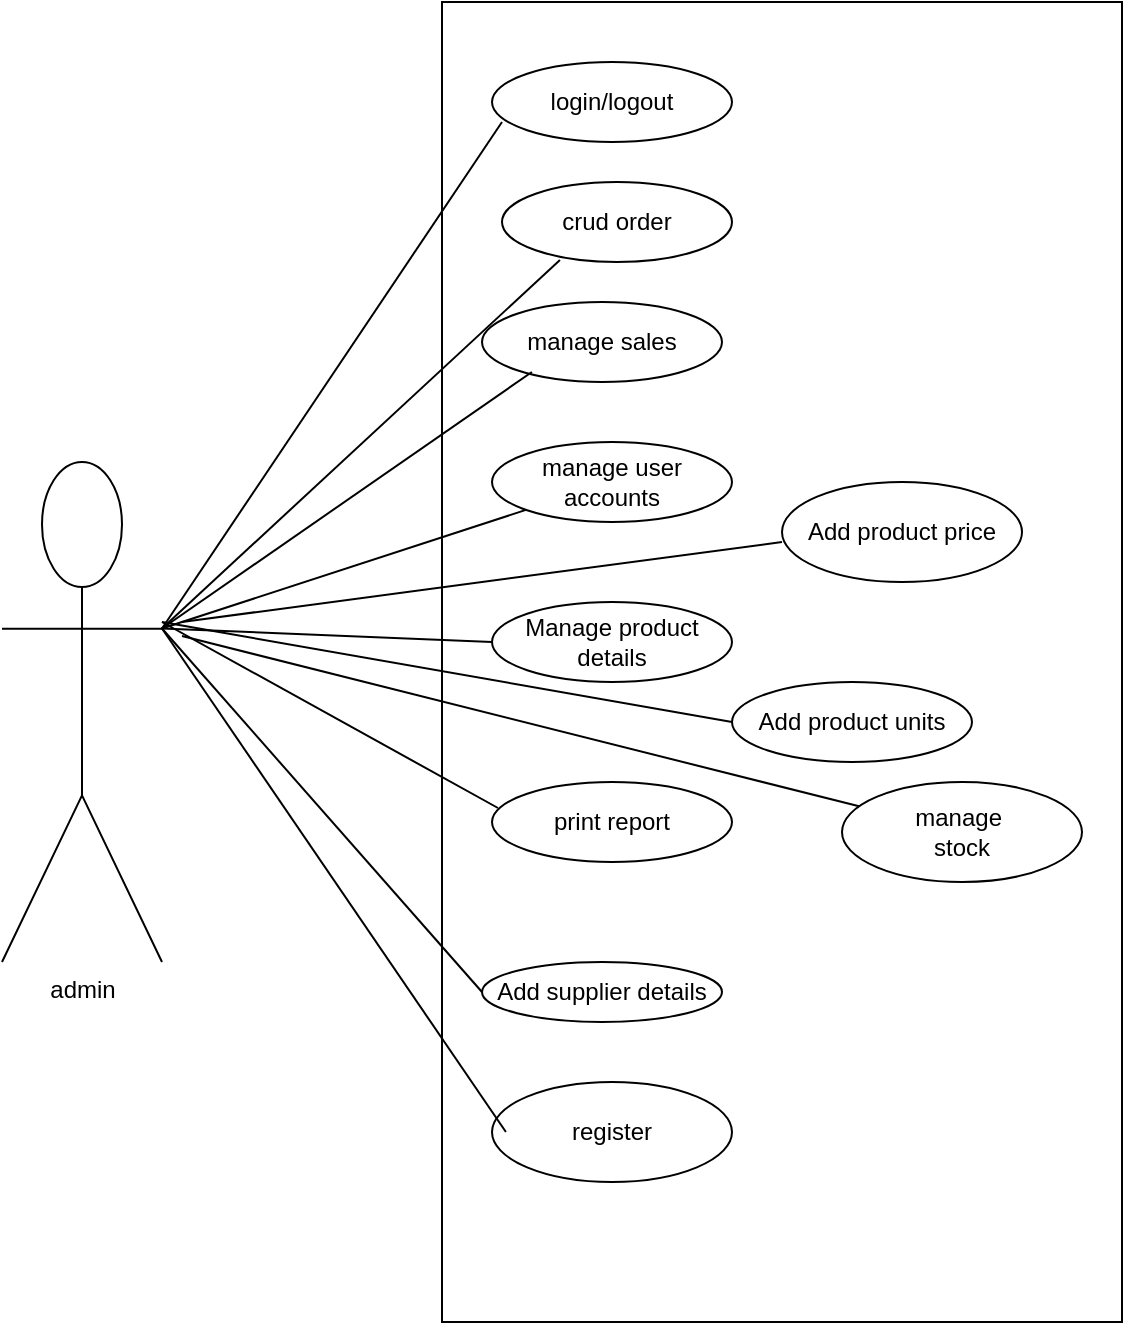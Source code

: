 <mxfile version="24.7.17">
  <diagram id="e2Rw1AW0h8iTklzgxwq3" name="Page-1">
    <mxGraphModel dx="1434" dy="892" grid="1" gridSize="10" guides="1" tooltips="1" connect="1" arrows="1" fold="1" page="1" pageScale="1" pageWidth="850" pageHeight="1100" math="0" shadow="0">
      <root>
        <mxCell id="0" />
        <mxCell id="1" parent="0" />
        <mxCell id="ab4ljPZV0jzLuq_UtkrS-1" value="admin" style="shape=umlActor;verticalLabelPosition=bottom;verticalAlign=top;html=1;" parent="1" vertex="1">
          <mxGeometry x="60" y="390" width="80" height="250" as="geometry" />
        </mxCell>
        <mxCell id="ab4ljPZV0jzLuq_UtkrS-3" value="" style="rounded=0;whiteSpace=wrap;html=1;" parent="1" vertex="1">
          <mxGeometry x="280" y="160" width="340" height="660" as="geometry" />
        </mxCell>
        <mxCell id="ab4ljPZV0jzLuq_UtkrS-4" value="login/logout" style="ellipse;whiteSpace=wrap;html=1;" parent="1" vertex="1">
          <mxGeometry x="305" y="190" width="120" height="40" as="geometry" />
        </mxCell>
        <mxCell id="ab4ljPZV0jzLuq_UtkrS-5" value="register" style="ellipse;whiteSpace=wrap;html=1;" parent="1" vertex="1">
          <mxGeometry x="305" y="700" width="120" height="50" as="geometry" />
        </mxCell>
        <mxCell id="ab4ljPZV0jzLuq_UtkrS-6" value="Manage product details" style="ellipse;whiteSpace=wrap;html=1;" parent="1" vertex="1">
          <mxGeometry x="305" y="460" width="120" height="40" as="geometry" />
        </mxCell>
        <mxCell id="ab4ljPZV0jzLuq_UtkrS-7" value="manage user accounts" style="ellipse;whiteSpace=wrap;html=1;" parent="1" vertex="1">
          <mxGeometry x="305" y="380" width="120" height="40" as="geometry" />
        </mxCell>
        <mxCell id="ab4ljPZV0jzLuq_UtkrS-8" value="print report" style="ellipse;whiteSpace=wrap;html=1;" parent="1" vertex="1">
          <mxGeometry x="305" y="550" width="120" height="40" as="geometry" />
        </mxCell>
        <mxCell id="ab4ljPZV0jzLuq_UtkrS-9" value="manage sales" style="ellipse;whiteSpace=wrap;html=1;" parent="1" vertex="1">
          <mxGeometry x="300" y="310" width="120" height="40" as="geometry" />
        </mxCell>
        <mxCell id="ab4ljPZV0jzLuq_UtkrS-11" value="crud order" style="ellipse;whiteSpace=wrap;html=1;" parent="1" vertex="1">
          <mxGeometry x="310" y="250" width="115" height="40" as="geometry" />
        </mxCell>
        <mxCell id="ab4ljPZV0jzLuq_UtkrS-12" value="" style="endArrow=none;html=1;rounded=0;exitX=1;exitY=0.333;exitDx=0;exitDy=0;exitPerimeter=0;" parent="1" source="ab4ljPZV0jzLuq_UtkrS-1" edge="1">
          <mxGeometry width="50" height="50" relative="1" as="geometry">
            <mxPoint x="140" y="480" as="sourcePoint" />
            <mxPoint x="310" y="220" as="targetPoint" />
          </mxGeometry>
        </mxCell>
        <mxCell id="ab4ljPZV0jzLuq_UtkrS-13" value="" style="endArrow=none;html=1;rounded=0;entryX=0.252;entryY=0.975;entryDx=0;entryDy=0;entryPerimeter=0;exitX=1;exitY=0.333;exitDx=0;exitDy=0;exitPerimeter=0;" parent="1" source="ab4ljPZV0jzLuq_UtkrS-1" target="ab4ljPZV0jzLuq_UtkrS-11" edge="1">
          <mxGeometry width="50" height="50" relative="1" as="geometry">
            <mxPoint x="150" y="483" as="sourcePoint" />
            <mxPoint x="330" y="228" as="targetPoint" />
          </mxGeometry>
        </mxCell>
        <mxCell id="ab4ljPZV0jzLuq_UtkrS-14" value="" style="endArrow=none;html=1;rounded=0;entryX=0.208;entryY=0.875;entryDx=0;entryDy=0;entryPerimeter=0;exitX=1;exitY=0.333;exitDx=0;exitDy=0;exitPerimeter=0;" parent="1" source="ab4ljPZV0jzLuq_UtkrS-1" target="ab4ljPZV0jzLuq_UtkrS-9" edge="1">
          <mxGeometry width="50" height="50" relative="1" as="geometry">
            <mxPoint x="160" y="493" as="sourcePoint" />
            <mxPoint x="340" y="238" as="targetPoint" />
          </mxGeometry>
        </mxCell>
        <mxCell id="ab4ljPZV0jzLuq_UtkrS-15" value="" style="endArrow=none;html=1;rounded=0;exitX=1;exitY=0.333;exitDx=0;exitDy=0;exitPerimeter=0;" parent="1" source="ab4ljPZV0jzLuq_UtkrS-1" target="ab4ljPZV0jzLuq_UtkrS-7" edge="1">
          <mxGeometry width="50" height="50" relative="1" as="geometry">
            <mxPoint x="150" y="483" as="sourcePoint" />
            <mxPoint x="335" y="355" as="targetPoint" />
          </mxGeometry>
        </mxCell>
        <mxCell id="ab4ljPZV0jzLuq_UtkrS-16" value="" style="endArrow=none;html=1;rounded=0;exitX=1;exitY=0.333;exitDx=0;exitDy=0;exitPerimeter=0;entryX=0;entryY=0.5;entryDx=0;entryDy=0;" parent="1" source="ab4ljPZV0jzLuq_UtkrS-1" target="ab4ljPZV0jzLuq_UtkrS-6" edge="1">
          <mxGeometry width="50" height="50" relative="1" as="geometry">
            <mxPoint x="150" y="483" as="sourcePoint" />
            <mxPoint x="332" y="424" as="targetPoint" />
          </mxGeometry>
        </mxCell>
        <mxCell id="ab4ljPZV0jzLuq_UtkrS-17" value="" style="endArrow=none;html=1;rounded=0;entryX=0.025;entryY=0.325;entryDx=0;entryDy=0;entryPerimeter=0;" parent="1" target="ab4ljPZV0jzLuq_UtkrS-8" edge="1">
          <mxGeometry width="50" height="50" relative="1" as="geometry">
            <mxPoint x="140" y="470" as="sourcePoint" />
            <mxPoint x="315" y="490" as="targetPoint" />
          </mxGeometry>
        </mxCell>
        <mxCell id="ab4ljPZV0jzLuq_UtkrS-19" value="" style="endArrow=none;html=1;rounded=0;entryX=0.058;entryY=0.5;entryDx=0;entryDy=0;exitX=1;exitY=0.333;exitDx=0;exitDy=0;exitPerimeter=0;entryPerimeter=0;" parent="1" source="ab4ljPZV0jzLuq_UtkrS-1" target="ab4ljPZV0jzLuq_UtkrS-5" edge="1">
          <mxGeometry width="50" height="50" relative="1" as="geometry">
            <mxPoint x="150" y="483" as="sourcePoint" />
            <mxPoint x="310" y="665" as="targetPoint" />
          </mxGeometry>
        </mxCell>
        <mxCell id="ab4ljPZV0jzLuq_UtkrS-22" value="" style="group" parent="1" vertex="1" connectable="0">
          <mxGeometry x="300" y="640" width="120" height="30" as="geometry" />
        </mxCell>
        <mxCell id="ab4ljPZV0jzLuq_UtkrS-10" value="Add supplier details" style="ellipse;whiteSpace=wrap;html=1;" parent="ab4ljPZV0jzLuq_UtkrS-22" vertex="1">
          <mxGeometry width="120" height="30" as="geometry" />
        </mxCell>
        <mxCell id="ab4ljPZV0jzLuq_UtkrS-18" value="" style="endArrow=none;html=1;rounded=0;entryX=0;entryY=0.5;entryDx=0;entryDy=0;exitX=1;exitY=0.333;exitDx=0;exitDy=0;exitPerimeter=0;" parent="ab4ljPZV0jzLuq_UtkrS-22" source="ab4ljPZV0jzLuq_UtkrS-1" target="ab4ljPZV0jzLuq_UtkrS-10" edge="1">
          <mxGeometry width="50" height="50" relative="1" as="geometry">
            <mxPoint x="-150" y="-160" as="sourcePoint" />
            <mxPoint x="18" y="-67" as="targetPoint" />
          </mxGeometry>
        </mxCell>
        <mxCell id="ab4ljPZV0jzLuq_UtkrS-25" value="Add product units" style="ellipse;whiteSpace=wrap;html=1;" parent="1" vertex="1">
          <mxGeometry x="425" y="500" width="120" height="40" as="geometry" />
        </mxCell>
        <mxCell id="ab4ljPZV0jzLuq_UtkrS-26" value="" style="endArrow=none;html=1;rounded=0;entryX=0;entryY=0.5;entryDx=0;entryDy=0;" parent="1" target="ab4ljPZV0jzLuq_UtkrS-25" edge="1">
          <mxGeometry width="50" height="50" relative="1" as="geometry">
            <mxPoint x="140" y="470" as="sourcePoint" />
            <mxPoint x="450" y="580" as="targetPoint" />
          </mxGeometry>
        </mxCell>
        <mxCell id="jMPZi_4oomUUkjY6u8mG-3" value="" style="group" vertex="1" connectable="0" parent="1">
          <mxGeometry x="150" y="477.003" width="440" height="152.997" as="geometry" />
        </mxCell>
        <mxCell id="jMPZi_4oomUUkjY6u8mG-1" value="manage&amp;nbsp;&lt;div&gt;stock&lt;/div&gt;" style="ellipse;whiteSpace=wrap;html=1;" vertex="1" parent="jMPZi_4oomUUkjY6u8mG-3">
          <mxGeometry x="330" y="72.997" width="120" height="50" as="geometry" />
        </mxCell>
        <mxCell id="jMPZi_4oomUUkjY6u8mG-2" value="" style="endArrow=none;html=1;rounded=0;exitX=1;exitY=0.333;exitDx=0;exitDy=0;exitPerimeter=0;" edge="1" parent="jMPZi_4oomUUkjY6u8mG-3" target="jMPZi_4oomUUkjY6u8mG-1">
          <mxGeometry width="50" height="50" relative="1" as="geometry">
            <mxPoint as="sourcePoint" />
            <mxPoint x="330" y="146.667" as="targetPoint" />
          </mxGeometry>
        </mxCell>
        <mxCell id="jMPZi_4oomUUkjY6u8mG-4" value="Add product price" style="ellipse;whiteSpace=wrap;html=1;" vertex="1" parent="1">
          <mxGeometry x="450" y="400" width="120" height="50" as="geometry" />
        </mxCell>
        <mxCell id="jMPZi_4oomUUkjY6u8mG-5" value="" style="endArrow=none;html=1;rounded=0;" edge="1" parent="1">
          <mxGeometry width="50" height="50" relative="1" as="geometry">
            <mxPoint x="150" y="470" as="sourcePoint" />
            <mxPoint x="450" y="430" as="targetPoint" />
          </mxGeometry>
        </mxCell>
      </root>
    </mxGraphModel>
  </diagram>
</mxfile>

